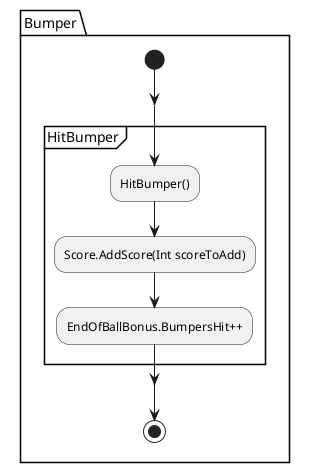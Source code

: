 











@startuml BumperActivityDiagram

package Bumper {

    start

    split

        partition HitBumper {
            :HitBumper();

            :Score.AddScore(Int scoreToAdd);
            :EndOfBallBonus.BumpersHit++;


        }

    end split


    stop

}


@enduml
































